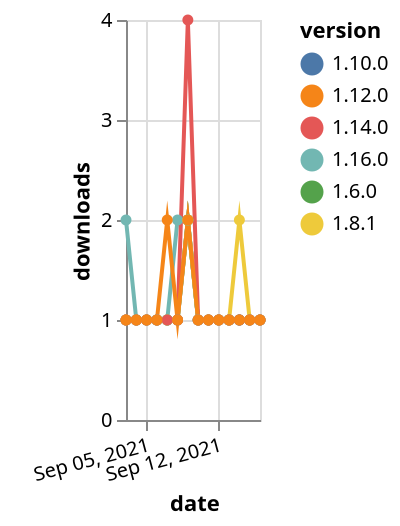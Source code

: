 {"$schema": "https://vega.github.io/schema/vega-lite/v5.json", "description": "A simple bar chart with embedded data.", "data": {"values": [{"date": "2021-09-03", "total": 249, "delta": 1, "version": "1.6.0"}, {"date": "2021-09-04", "total": 250, "delta": 1, "version": "1.6.0"}, {"date": "2021-09-05", "total": 251, "delta": 1, "version": "1.6.0"}, {"date": "2021-09-06", "total": 252, "delta": 1, "version": "1.6.0"}, {"date": "2021-09-07", "total": 253, "delta": 1, "version": "1.6.0"}, {"date": "2021-09-08", "total": 254, "delta": 1, "version": "1.6.0"}, {"date": "2021-09-09", "total": 256, "delta": 2, "version": "1.6.0"}, {"date": "2021-09-10", "total": 257, "delta": 1, "version": "1.6.0"}, {"date": "2021-09-11", "total": 258, "delta": 1, "version": "1.6.0"}, {"date": "2021-09-12", "total": 259, "delta": 1, "version": "1.6.0"}, {"date": "2021-09-13", "total": 260, "delta": 1, "version": "1.6.0"}, {"date": "2021-09-14", "total": 261, "delta": 1, "version": "1.6.0"}, {"date": "2021-09-15", "total": 262, "delta": 1, "version": "1.6.0"}, {"date": "2021-09-16", "total": 263, "delta": 1, "version": "1.6.0"}, {"date": "2021-09-03", "total": 192, "delta": 1, "version": "1.10.0"}, {"date": "2021-09-04", "total": 193, "delta": 1, "version": "1.10.0"}, {"date": "2021-09-05", "total": 194, "delta": 1, "version": "1.10.0"}, {"date": "2021-09-06", "total": 195, "delta": 1, "version": "1.10.0"}, {"date": "2021-09-07", "total": 196, "delta": 1, "version": "1.10.0"}, {"date": "2021-09-08", "total": 197, "delta": 1, "version": "1.10.0"}, {"date": "2021-09-09", "total": 199, "delta": 2, "version": "1.10.0"}, {"date": "2021-09-10", "total": 200, "delta": 1, "version": "1.10.0"}, {"date": "2021-09-11", "total": 201, "delta": 1, "version": "1.10.0"}, {"date": "2021-09-12", "total": 202, "delta": 1, "version": "1.10.0"}, {"date": "2021-09-13", "total": 203, "delta": 1, "version": "1.10.0"}, {"date": "2021-09-14", "total": 204, "delta": 1, "version": "1.10.0"}, {"date": "2021-09-15", "total": 205, "delta": 1, "version": "1.10.0"}, {"date": "2021-09-16", "total": 206, "delta": 1, "version": "1.10.0"}, {"date": "2021-09-03", "total": 126, "delta": 2, "version": "1.16.0"}, {"date": "2021-09-04", "total": 127, "delta": 1, "version": "1.16.0"}, {"date": "2021-09-05", "total": 128, "delta": 1, "version": "1.16.0"}, {"date": "2021-09-06", "total": 129, "delta": 1, "version": "1.16.0"}, {"date": "2021-09-07", "total": 130, "delta": 1, "version": "1.16.0"}, {"date": "2021-09-08", "total": 132, "delta": 2, "version": "1.16.0"}, {"date": "2021-09-09", "total": 134, "delta": 2, "version": "1.16.0"}, {"date": "2021-09-10", "total": 135, "delta": 1, "version": "1.16.0"}, {"date": "2021-09-11", "total": 136, "delta": 1, "version": "1.16.0"}, {"date": "2021-09-12", "total": 137, "delta": 1, "version": "1.16.0"}, {"date": "2021-09-13", "total": 138, "delta": 1, "version": "1.16.0"}, {"date": "2021-09-14", "total": 139, "delta": 1, "version": "1.16.0"}, {"date": "2021-09-15", "total": 140, "delta": 1, "version": "1.16.0"}, {"date": "2021-09-16", "total": 141, "delta": 1, "version": "1.16.0"}, {"date": "2021-09-03", "total": 217, "delta": 1, "version": "1.8.1"}, {"date": "2021-09-04", "total": 218, "delta": 1, "version": "1.8.1"}, {"date": "2021-09-05", "total": 219, "delta": 1, "version": "1.8.1"}, {"date": "2021-09-06", "total": 220, "delta": 1, "version": "1.8.1"}, {"date": "2021-09-07", "total": 221, "delta": 1, "version": "1.8.1"}, {"date": "2021-09-08", "total": 222, "delta": 1, "version": "1.8.1"}, {"date": "2021-09-09", "total": 224, "delta": 2, "version": "1.8.1"}, {"date": "2021-09-10", "total": 225, "delta": 1, "version": "1.8.1"}, {"date": "2021-09-11", "total": 226, "delta": 1, "version": "1.8.1"}, {"date": "2021-09-12", "total": 227, "delta": 1, "version": "1.8.1"}, {"date": "2021-09-13", "total": 228, "delta": 1, "version": "1.8.1"}, {"date": "2021-09-14", "total": 230, "delta": 2, "version": "1.8.1"}, {"date": "2021-09-15", "total": 231, "delta": 1, "version": "1.8.1"}, {"date": "2021-09-16", "total": 232, "delta": 1, "version": "1.8.1"}, {"date": "2021-09-03", "total": 198, "delta": 1, "version": "1.14.0"}, {"date": "2021-09-04", "total": 199, "delta": 1, "version": "1.14.0"}, {"date": "2021-09-05", "total": 200, "delta": 1, "version": "1.14.0"}, {"date": "2021-09-06", "total": 201, "delta": 1, "version": "1.14.0"}, {"date": "2021-09-07", "total": 202, "delta": 1, "version": "1.14.0"}, {"date": "2021-09-08", "total": 203, "delta": 1, "version": "1.14.0"}, {"date": "2021-09-09", "total": 207, "delta": 4, "version": "1.14.0"}, {"date": "2021-09-10", "total": 208, "delta": 1, "version": "1.14.0"}, {"date": "2021-09-11", "total": 209, "delta": 1, "version": "1.14.0"}, {"date": "2021-09-12", "total": 210, "delta": 1, "version": "1.14.0"}, {"date": "2021-09-13", "total": 211, "delta": 1, "version": "1.14.0"}, {"date": "2021-09-14", "total": 212, "delta": 1, "version": "1.14.0"}, {"date": "2021-09-15", "total": 213, "delta": 1, "version": "1.14.0"}, {"date": "2021-09-16", "total": 214, "delta": 1, "version": "1.14.0"}, {"date": "2021-09-03", "total": 171, "delta": 1, "version": "1.12.0"}, {"date": "2021-09-04", "total": 172, "delta": 1, "version": "1.12.0"}, {"date": "2021-09-05", "total": 173, "delta": 1, "version": "1.12.0"}, {"date": "2021-09-06", "total": 174, "delta": 1, "version": "1.12.0"}, {"date": "2021-09-07", "total": 176, "delta": 2, "version": "1.12.0"}, {"date": "2021-09-08", "total": 177, "delta": 1, "version": "1.12.0"}, {"date": "2021-09-09", "total": 179, "delta": 2, "version": "1.12.0"}, {"date": "2021-09-10", "total": 180, "delta": 1, "version": "1.12.0"}, {"date": "2021-09-11", "total": 181, "delta": 1, "version": "1.12.0"}, {"date": "2021-09-12", "total": 182, "delta": 1, "version": "1.12.0"}, {"date": "2021-09-13", "total": 183, "delta": 1, "version": "1.12.0"}, {"date": "2021-09-14", "total": 184, "delta": 1, "version": "1.12.0"}, {"date": "2021-09-15", "total": 185, "delta": 1, "version": "1.12.0"}, {"date": "2021-09-16", "total": 186, "delta": 1, "version": "1.12.0"}]}, "width": "container", "mark": {"type": "line", "point": {"filled": true}}, "encoding": {"x": {"field": "date", "type": "temporal", "timeUnit": "yearmonthdate", "title": "date", "axis": {"labelAngle": -15}}, "y": {"field": "delta", "type": "quantitative", "title": "downloads"}, "color": {"field": "version", "type": "nominal"}, "tooltip": {"field": "delta"}}}